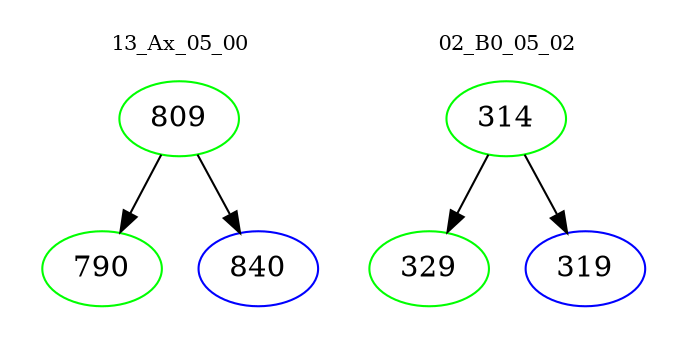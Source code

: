 digraph{
subgraph cluster_0 {
color = white
label = "13_Ax_05_00";
fontsize=10;
T0_809 [label="809", color="green"]
T0_809 -> T0_790 [color="black"]
T0_790 [label="790", color="green"]
T0_809 -> T0_840 [color="black"]
T0_840 [label="840", color="blue"]
}
subgraph cluster_1 {
color = white
label = "02_B0_05_02";
fontsize=10;
T1_314 [label="314", color="green"]
T1_314 -> T1_329 [color="black"]
T1_329 [label="329", color="green"]
T1_314 -> T1_319 [color="black"]
T1_319 [label="319", color="blue"]
}
}
